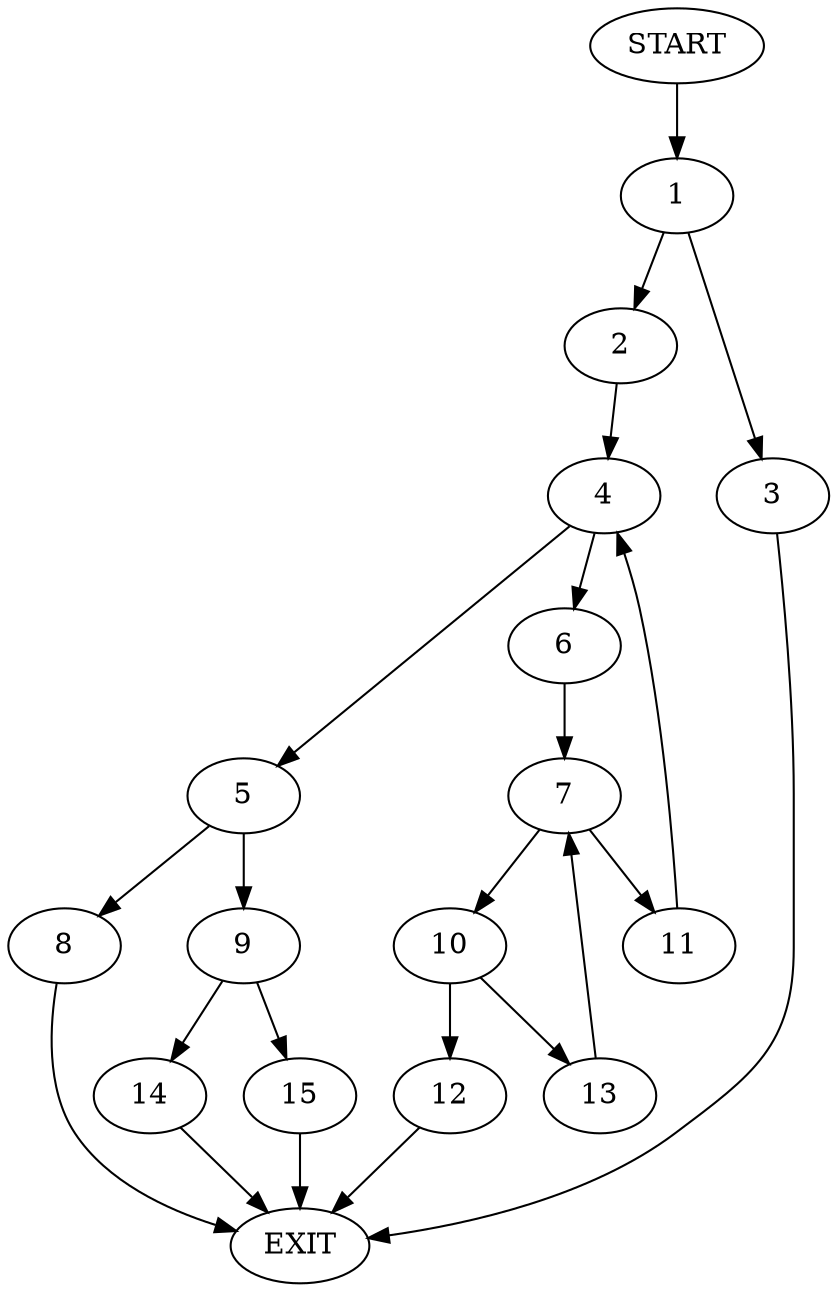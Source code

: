 digraph {
0 [label="START"]
16 [label="EXIT"]
0 -> 1
1 -> 2
1 -> 3
3 -> 16
2 -> 4
4 -> 5
4 -> 6
6 -> 7
5 -> 8
5 -> 9
7 -> 10
7 -> 11
10 -> 12
10 -> 13
11 -> 4
12 -> 16
13 -> 7
8 -> 16
9 -> 14
9 -> 15
14 -> 16
15 -> 16
}
